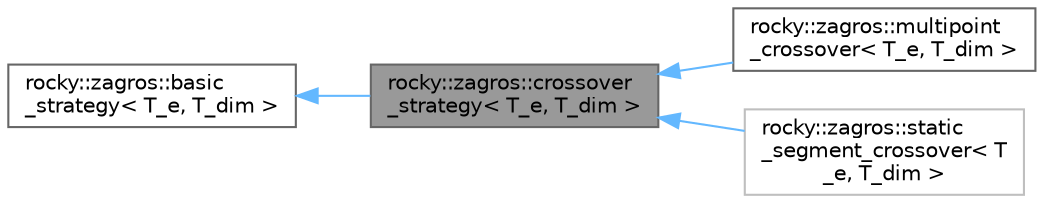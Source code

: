 digraph "rocky::zagros::crossover_strategy&lt; T_e, T_dim &gt;"
{
 // LATEX_PDF_SIZE
  bgcolor="transparent";
  edge [fontname=Helvetica,fontsize=10,labelfontname=Helvetica,labelfontsize=10];
  node [fontname=Helvetica,fontsize=10,shape=box,height=0.2,width=0.4];
  rankdir="LR";
  Node1 [label="rocky::zagros::crossover\l_strategy\< T_e, T_dim \>",height=0.2,width=0.4,color="gray40", fillcolor="grey60", style="filled", fontcolor="black",tooltip="Base class for genetic crossovers."];
  Node2 -> Node1 [dir="back",color="steelblue1",style="solid"];
  Node2 [label="rocky::zagros::basic\l_strategy\< T_e, T_dim \>",height=0.2,width=0.4,color="gray40", fillcolor="white", style="filled",URL="$classrocky_1_1zagros_1_1basic__strategy.html",tooltip="Interface for all strategies."];
  Node1 -> Node3 [dir="back",color="steelblue1",style="solid"];
  Node3 [label="rocky::zagros::multipoint\l_crossover\< T_e, T_dim \>",height=0.2,width=0.4,color="gray40", fillcolor="white", style="filled",URL="$classrocky_1_1zagros_1_1multipoint__crossover.html",tooltip="Multipoint crossover."];
  Node1 -> Node4 [dir="back",color="steelblue1",style="solid"];
  Node4 [label="rocky::zagros::static\l_segment_crossover\< T\l_e, T_dim \>",height=0.2,width=0.4,color="grey75", fillcolor="white", style="filled",URL="$classrocky_1_1zagros_1_1static__segment__crossover.html",tooltip=" "];
}
